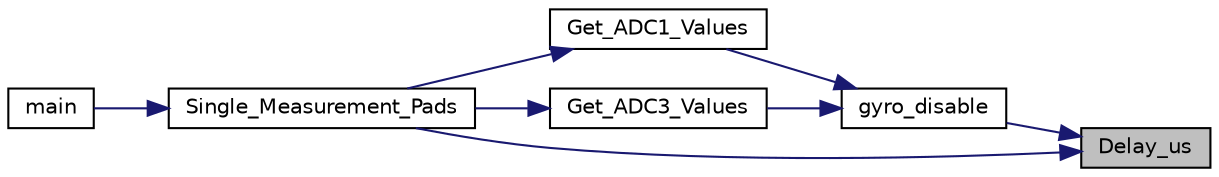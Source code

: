 digraph "Delay_us"
{
 // LATEX_PDF_SIZE
  edge [fontname="Helvetica",fontsize="10",labelfontname="Helvetica",labelfontsize="10"];
  node [fontname="Helvetica",fontsize="10",shape=record];
  rankdir="RL";
  Node1 [label="Delay_us",height=0.2,width=0.4,color="black", fillcolor="grey75", style="filled", fontcolor="black",tooltip="This functions is used for delays in us. Example wait for ADC to stabilize."];
  Node1 -> Node2 [dir="back",color="midnightblue",fontsize="10",style="solid",fontname="Helvetica"];
  Node2 [label="gyro_disable",height=0.2,width=0.4,color="black", fillcolor="white", style="filled",URL="$main_8c.html#a2ac9c311ff05671105348142908ecda3",tooltip="Disables gyro in order to measure on pin PC1."];
  Node2 -> Node3 [dir="back",color="midnightblue",fontsize="10",style="solid",fontname="Helvetica"];
  Node3 [label="Get_ADC1_Values",height=0.2,width=0.4,color="black", fillcolor="white", style="filled",URL="$measure_8c.html#ac5e4d3ca3005c4f2a3103576271d357d",tooltip="Reads value from ADC of PAD1."];
  Node3 -> Node4 [dir="back",color="midnightblue",fontsize="10",style="solid",fontname="Helvetica"];
  Node4 [label="Single_Measurement_Pads",height=0.2,width=0.4,color="black", fillcolor="white", style="filled",URL="$calculations_8c.html#a91e6a19a001aad3ebbbdb9d01e24c9c9",tooltip="Reads one period of samples, calculates the."];
  Node4 -> Node5 [dir="back",color="midnightblue",fontsize="10",style="solid",fontname="Helvetica"];
  Node5 [label="main",height=0.2,width=0.4,color="black", fillcolor="white", style="filled",URL="$main_8c.html#a840291bc02cba5474a4cb46a9b9566fe",tooltip="The application entry point."];
  Node2 -> Node6 [dir="back",color="midnightblue",fontsize="10",style="solid",fontname="Helvetica"];
  Node6 [label="Get_ADC3_Values",height=0.2,width=0.4,color="black", fillcolor="white", style="filled",URL="$measure_8c.html#a512f60472a91474ff08abcf7389cd275",tooltip="Reads value from ADC of PAD2."];
  Node6 -> Node4 [dir="back",color="midnightblue",fontsize="10",style="solid",fontname="Helvetica"];
  Node1 -> Node4 [dir="back",color="midnightblue",fontsize="10",style="solid",fontname="Helvetica"];
}
